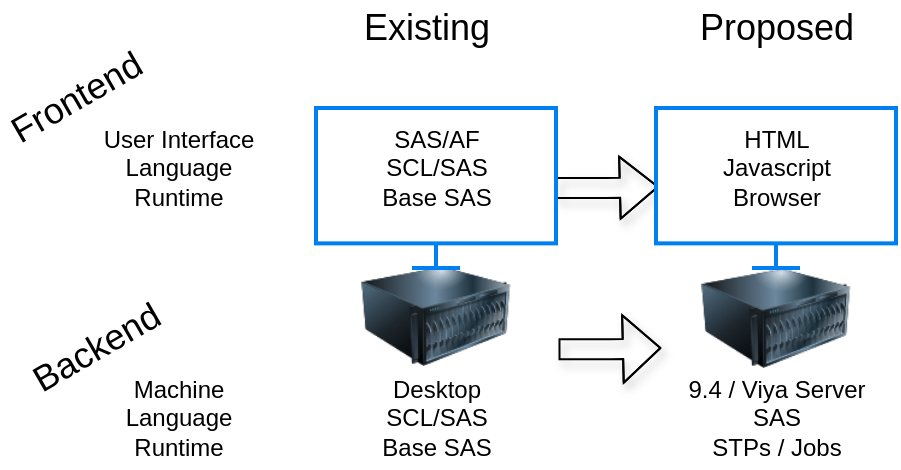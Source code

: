 <mxfile>
    <diagram id="iH-FvHbvJ82xagnNZ5a2" name="Page-1">
        <mxGraphModel dx="986" dy="351" grid="0" gridSize="10" guides="1" tooltips="1" connect="1" arrows="1" fold="1" page="1" pageScale="1" pageWidth="827" pageHeight="1169" background="#FFFFFF" math="0" shadow="0">
            <root>
                <mxCell id="0"/>
                <mxCell id="1" parent="0"/>
                <mxCell id="18" value="" style="image;html=1;image=img/lib/clip_art/computers/Server_128x128.png" parent="1" vertex="1">
                    <mxGeometry x="378.75" y="170" width="122.5" height="50" as="geometry"/>
                </mxCell>
                <mxCell id="15" value="" style="image;html=1;image=img/lib/clip_art/computers/Server_128x128.png" parent="1" vertex="1">
                    <mxGeometry x="208.75" y="169" width="122.5" height="50" as="geometry"/>
                </mxCell>
                <mxCell id="20" style="edgeStyle=orthogonalEdgeStyle;rounded=0;orthogonalLoop=1;jettySize=auto;html=1;entryX=0.012;entryY=0.492;entryDx=0;entryDy=0;entryPerimeter=0;shadow=1;shape=flexArrow;strokeColor=#000000;" parent="1" source="2" target="5" edge="1">
                    <mxGeometry relative="1" as="geometry">
                        <mxPoint x="370" y="130" as="targetPoint"/>
                    </mxGeometry>
                </mxCell>
                <mxCell id="2" value="" style="html=1;verticalLabelPosition=bottom;align=center;labelBackgroundColor=#ffffff;verticalAlign=top;strokeWidth=2;strokeColor=#0080F0;shadow=0;dashed=0;shape=mxgraph.ios7.icons.monitor;" parent="1" vertex="1">
                    <mxGeometry x="210" y="90" width="120" height="80" as="geometry"/>
                </mxCell>
                <mxCell id="3" value="&lt;font color=&quot;#000000&quot;&gt;User Interface&lt;br&gt;Language&lt;br&gt;Runtime&lt;/font&gt;" style="text;html=1;align=middle;verticalAlign=middle;resizable=0;points=[];autosize=1;strokeColor=none;" parent="1" vertex="1">
                    <mxGeometry x="96" y="95" width="90" height="50" as="geometry"/>
                </mxCell>
                <mxCell id="4" value="SAS/AF&lt;br&gt;SCL/SAS&lt;br&gt;Base SAS" style="text;html=1;align=center;verticalAlign=middle;resizable=0;points=[];autosize=1;strokeColor=none;" parent="1" vertex="1">
                    <mxGeometry x="235" y="95" width="70" height="50" as="geometry"/>
                </mxCell>
                <mxCell id="5" value="" style="html=1;verticalLabelPosition=bottom;align=center;labelBackgroundColor=#ffffff;verticalAlign=top;strokeWidth=2;strokeColor=#0080F0;shadow=0;dashed=0;shape=mxgraph.ios7.icons.monitor;" parent="1" vertex="1">
                    <mxGeometry x="380" y="90" width="120" height="80" as="geometry"/>
                </mxCell>
                <mxCell id="6" value="HTML &lt;br&gt;Javascript&lt;br&gt;Browser" style="text;html=1;align=center;verticalAlign=middle;resizable=0;points=[];autosize=1;strokeColor=none;" parent="1" vertex="1">
                    <mxGeometry x="405" y="95" width="70" height="50" as="geometry"/>
                </mxCell>
                <mxCell id="10" value="&lt;font color=&quot;#000000&quot;&gt;Desktop&lt;br&gt;SCL/SAS&lt;br&gt;Base SAS&lt;/font&gt;" style="text;html=1;align=center;verticalAlign=middle;resizable=0;points=[];autosize=1;strokeColor=none;" parent="1" vertex="1">
                    <mxGeometry x="235" y="220" width="70" height="50" as="geometry"/>
                </mxCell>
                <mxCell id="16" value="&lt;font color=&quot;#000000&quot;&gt;Machine&lt;br&gt;Language&lt;br&gt;Runtime&lt;/font&gt;" style="text;html=1;align=middle;verticalAlign=middle;resizable=0;points=[];autosize=1;strokeColor=none;" parent="1" vertex="1">
                    <mxGeometry x="106" y="220" width="70" height="50" as="geometry"/>
                </mxCell>
                <mxCell id="19" value="&lt;font color=&quot;#000000&quot;&gt;9.4 / Viya Server&lt;br&gt;SAS&lt;br&gt;STPs / Jobs&lt;/font&gt;" style="text;html=1;align=center;verticalAlign=middle;resizable=0;points=[];autosize=1;strokeColor=none;" parent="1" vertex="1">
                    <mxGeometry x="390" y="220" width="100" height="50" as="geometry"/>
                </mxCell>
                <mxCell id="22" value="&lt;font style=&quot;font-size: 18px&quot; color=&quot;#000000&quot;&gt;Frontend&lt;/font&gt;" style="text;html=1;align=center;verticalAlign=middle;resizable=0;points=[];autosize=2;strokeColor=none;rotation=-30;shadow=1;" parent="1" vertex="1">
                    <mxGeometry x="60" y="75" width="60" height="20" as="geometry"/>
                </mxCell>
                <mxCell id="24" value="&lt;font style=&quot;font-size: 18px&quot;&gt;&lt;font color=&quot;#000000&quot;&gt;Backend&lt;/font&gt;&lt;br&gt;&lt;/font&gt;" style="text;html=1;align=center;verticalAlign=middle;resizable=0;points=[];autosize=2;strokeColor=none;rotation=-30;shadow=1;" parent="1" vertex="1">
                    <mxGeometry x="70" y="200" width="60" height="20" as="geometry"/>
                </mxCell>
                <mxCell id="25" value="&lt;font style=&quot;font-size: 18px&quot; color=&quot;#000000&quot;&gt;Existing&lt;/font&gt;" style="text;html=1;align=center;verticalAlign=middle;resizable=0;points=[];autosize=2;strokeColor=none;rotation=0;shadow=1;" parent="1" vertex="1">
                    <mxGeometry x="235" y="40" width="60" height="20" as="geometry"/>
                </mxCell>
                <mxCell id="26" value="&lt;font style=&quot;font-size: 18px&quot; color=&quot;#000000&quot;&gt;Proposed&lt;/font&gt;" style="text;html=1;align=center;verticalAlign=middle;resizable=0;points=[];autosize=2;strokeColor=none;rotation=0;shadow=1;" parent="1" vertex="1">
                    <mxGeometry x="410" y="40" width="60" height="20" as="geometry"/>
                </mxCell>
                <mxCell id="27" style="edgeStyle=orthogonalEdgeStyle;rounded=0;orthogonalLoop=1;jettySize=auto;html=1;entryX=0.012;entryY=0.492;entryDx=0;entryDy=0;entryPerimeter=0;shadow=1;shape=flexArrow;strokeColor=#000000;endWidth=22.759;endSize=5.91;" parent="1" edge="1">
                    <mxGeometry relative="1" as="geometry">
                        <mxPoint x="382.69" y="210" as="targetPoint"/>
                        <mxPoint x="331.25" y="210.64" as="sourcePoint"/>
                        <Array as="points">
                            <mxPoint x="357" y="210"/>
                        </Array>
                    </mxGeometry>
                </mxCell>
            </root>
        </mxGraphModel>
    </diagram>
</mxfile>